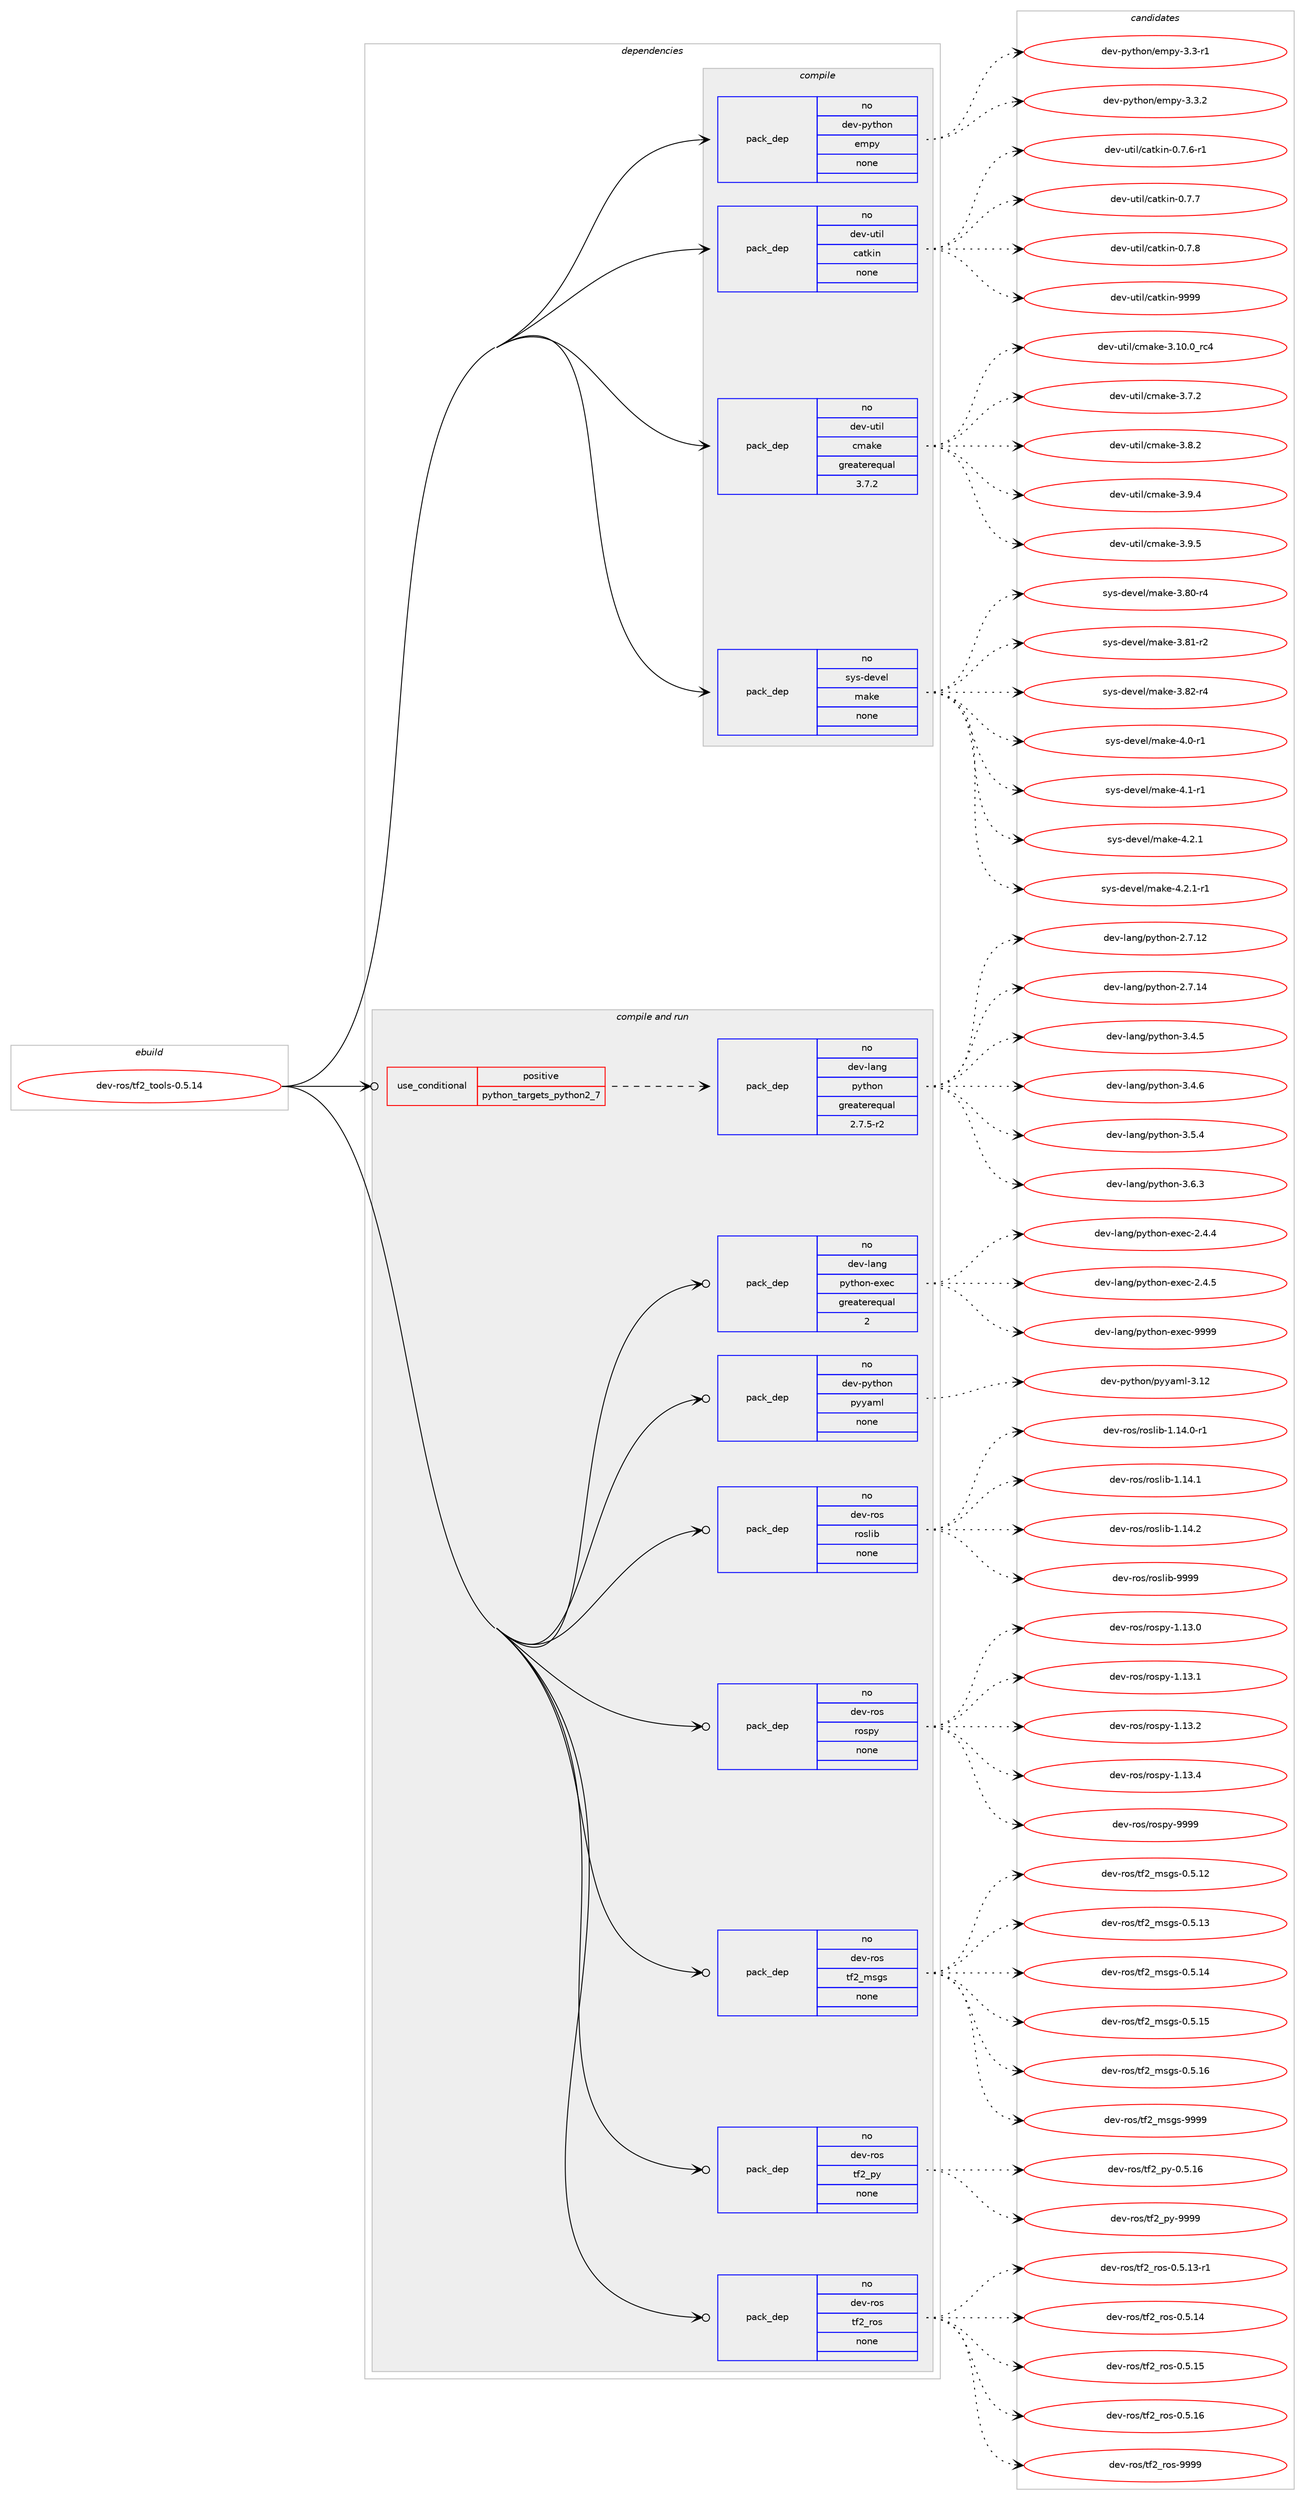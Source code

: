 digraph prolog {

# *************
# Graph options
# *************

newrank=true;
concentrate=true;
compound=true;
graph [rankdir=LR,fontname=Helvetica,fontsize=10,ranksep=1.5];#, ranksep=2.5, nodesep=0.2];
edge  [arrowhead=vee];
node  [fontname=Helvetica,fontsize=10];

# **********
# The ebuild
# **********

subgraph cluster_leftcol {
color=gray;
rank=same;
label=<<i>ebuild</i>>;
id [label="dev-ros/tf2_tools-0.5.14", color=red, width=4, href="../dev-ros/tf2_tools-0.5.14.svg"];
}

# ****************
# The dependencies
# ****************

subgraph cluster_midcol {
color=gray;
label=<<i>dependencies</i>>;
subgraph cluster_compile {
fillcolor="#eeeeee";
style=filled;
label=<<i>compile</i>>;
subgraph pack166196 {
dependency218097 [label=<<TABLE BORDER="0" CELLBORDER="1" CELLSPACING="0" CELLPADDING="4" WIDTH="220"><TR><TD ROWSPAN="6" CELLPADDING="30">pack_dep</TD></TR><TR><TD WIDTH="110">no</TD></TR><TR><TD>dev-python</TD></TR><TR><TD>empy</TD></TR><TR><TD>none</TD></TR><TR><TD></TD></TR></TABLE>>, shape=none, color=blue];
}
id:e -> dependency218097:w [weight=20,style="solid",arrowhead="vee"];
subgraph pack166197 {
dependency218098 [label=<<TABLE BORDER="0" CELLBORDER="1" CELLSPACING="0" CELLPADDING="4" WIDTH="220"><TR><TD ROWSPAN="6" CELLPADDING="30">pack_dep</TD></TR><TR><TD WIDTH="110">no</TD></TR><TR><TD>dev-util</TD></TR><TR><TD>catkin</TD></TR><TR><TD>none</TD></TR><TR><TD></TD></TR></TABLE>>, shape=none, color=blue];
}
id:e -> dependency218098:w [weight=20,style="solid",arrowhead="vee"];
subgraph pack166198 {
dependency218099 [label=<<TABLE BORDER="0" CELLBORDER="1" CELLSPACING="0" CELLPADDING="4" WIDTH="220"><TR><TD ROWSPAN="6" CELLPADDING="30">pack_dep</TD></TR><TR><TD WIDTH="110">no</TD></TR><TR><TD>dev-util</TD></TR><TR><TD>cmake</TD></TR><TR><TD>greaterequal</TD></TR><TR><TD>3.7.2</TD></TR></TABLE>>, shape=none, color=blue];
}
id:e -> dependency218099:w [weight=20,style="solid",arrowhead="vee"];
subgraph pack166199 {
dependency218100 [label=<<TABLE BORDER="0" CELLBORDER="1" CELLSPACING="0" CELLPADDING="4" WIDTH="220"><TR><TD ROWSPAN="6" CELLPADDING="30">pack_dep</TD></TR><TR><TD WIDTH="110">no</TD></TR><TR><TD>sys-devel</TD></TR><TR><TD>make</TD></TR><TR><TD>none</TD></TR><TR><TD></TD></TR></TABLE>>, shape=none, color=blue];
}
id:e -> dependency218100:w [weight=20,style="solid",arrowhead="vee"];
}
subgraph cluster_compileandrun {
fillcolor="#eeeeee";
style=filled;
label=<<i>compile and run</i>>;
subgraph cond47911 {
dependency218101 [label=<<TABLE BORDER="0" CELLBORDER="1" CELLSPACING="0" CELLPADDING="4"><TR><TD ROWSPAN="3" CELLPADDING="10">use_conditional</TD></TR><TR><TD>positive</TD></TR><TR><TD>python_targets_python2_7</TD></TR></TABLE>>, shape=none, color=red];
subgraph pack166200 {
dependency218102 [label=<<TABLE BORDER="0" CELLBORDER="1" CELLSPACING="0" CELLPADDING="4" WIDTH="220"><TR><TD ROWSPAN="6" CELLPADDING="30">pack_dep</TD></TR><TR><TD WIDTH="110">no</TD></TR><TR><TD>dev-lang</TD></TR><TR><TD>python</TD></TR><TR><TD>greaterequal</TD></TR><TR><TD>2.7.5-r2</TD></TR></TABLE>>, shape=none, color=blue];
}
dependency218101:e -> dependency218102:w [weight=20,style="dashed",arrowhead="vee"];
}
id:e -> dependency218101:w [weight=20,style="solid",arrowhead="odotvee"];
subgraph pack166201 {
dependency218103 [label=<<TABLE BORDER="0" CELLBORDER="1" CELLSPACING="0" CELLPADDING="4" WIDTH="220"><TR><TD ROWSPAN="6" CELLPADDING="30">pack_dep</TD></TR><TR><TD WIDTH="110">no</TD></TR><TR><TD>dev-lang</TD></TR><TR><TD>python-exec</TD></TR><TR><TD>greaterequal</TD></TR><TR><TD>2</TD></TR></TABLE>>, shape=none, color=blue];
}
id:e -> dependency218103:w [weight=20,style="solid",arrowhead="odotvee"];
subgraph pack166202 {
dependency218104 [label=<<TABLE BORDER="0" CELLBORDER="1" CELLSPACING="0" CELLPADDING="4" WIDTH="220"><TR><TD ROWSPAN="6" CELLPADDING="30">pack_dep</TD></TR><TR><TD WIDTH="110">no</TD></TR><TR><TD>dev-python</TD></TR><TR><TD>pyyaml</TD></TR><TR><TD>none</TD></TR><TR><TD></TD></TR></TABLE>>, shape=none, color=blue];
}
id:e -> dependency218104:w [weight=20,style="solid",arrowhead="odotvee"];
subgraph pack166203 {
dependency218105 [label=<<TABLE BORDER="0" CELLBORDER="1" CELLSPACING="0" CELLPADDING="4" WIDTH="220"><TR><TD ROWSPAN="6" CELLPADDING="30">pack_dep</TD></TR><TR><TD WIDTH="110">no</TD></TR><TR><TD>dev-ros</TD></TR><TR><TD>roslib</TD></TR><TR><TD>none</TD></TR><TR><TD></TD></TR></TABLE>>, shape=none, color=blue];
}
id:e -> dependency218105:w [weight=20,style="solid",arrowhead="odotvee"];
subgraph pack166204 {
dependency218106 [label=<<TABLE BORDER="0" CELLBORDER="1" CELLSPACING="0" CELLPADDING="4" WIDTH="220"><TR><TD ROWSPAN="6" CELLPADDING="30">pack_dep</TD></TR><TR><TD WIDTH="110">no</TD></TR><TR><TD>dev-ros</TD></TR><TR><TD>rospy</TD></TR><TR><TD>none</TD></TR><TR><TD></TD></TR></TABLE>>, shape=none, color=blue];
}
id:e -> dependency218106:w [weight=20,style="solid",arrowhead="odotvee"];
subgraph pack166205 {
dependency218107 [label=<<TABLE BORDER="0" CELLBORDER="1" CELLSPACING="0" CELLPADDING="4" WIDTH="220"><TR><TD ROWSPAN="6" CELLPADDING="30">pack_dep</TD></TR><TR><TD WIDTH="110">no</TD></TR><TR><TD>dev-ros</TD></TR><TR><TD>tf2_msgs</TD></TR><TR><TD>none</TD></TR><TR><TD></TD></TR></TABLE>>, shape=none, color=blue];
}
id:e -> dependency218107:w [weight=20,style="solid",arrowhead="odotvee"];
subgraph pack166206 {
dependency218108 [label=<<TABLE BORDER="0" CELLBORDER="1" CELLSPACING="0" CELLPADDING="4" WIDTH="220"><TR><TD ROWSPAN="6" CELLPADDING="30">pack_dep</TD></TR><TR><TD WIDTH="110">no</TD></TR><TR><TD>dev-ros</TD></TR><TR><TD>tf2_py</TD></TR><TR><TD>none</TD></TR><TR><TD></TD></TR></TABLE>>, shape=none, color=blue];
}
id:e -> dependency218108:w [weight=20,style="solid",arrowhead="odotvee"];
subgraph pack166207 {
dependency218109 [label=<<TABLE BORDER="0" CELLBORDER="1" CELLSPACING="0" CELLPADDING="4" WIDTH="220"><TR><TD ROWSPAN="6" CELLPADDING="30">pack_dep</TD></TR><TR><TD WIDTH="110">no</TD></TR><TR><TD>dev-ros</TD></TR><TR><TD>tf2_ros</TD></TR><TR><TD>none</TD></TR><TR><TD></TD></TR></TABLE>>, shape=none, color=blue];
}
id:e -> dependency218109:w [weight=20,style="solid",arrowhead="odotvee"];
}
subgraph cluster_run {
fillcolor="#eeeeee";
style=filled;
label=<<i>run</i>>;
}
}

# **************
# The candidates
# **************

subgraph cluster_choices {
rank=same;
color=gray;
label=<<i>candidates</i>>;

subgraph choice166196 {
color=black;
nodesep=1;
choice1001011184511212111610411111047101109112121455146514511449 [label="dev-python/empy-3.3-r1", color=red, width=4,href="../dev-python/empy-3.3-r1.svg"];
choice1001011184511212111610411111047101109112121455146514650 [label="dev-python/empy-3.3.2", color=red, width=4,href="../dev-python/empy-3.3.2.svg"];
dependency218097:e -> choice1001011184511212111610411111047101109112121455146514511449:w [style=dotted,weight="100"];
dependency218097:e -> choice1001011184511212111610411111047101109112121455146514650:w [style=dotted,weight="100"];
}
subgraph choice166197 {
color=black;
nodesep=1;
choice100101118451171161051084799971161071051104548465546544511449 [label="dev-util/catkin-0.7.6-r1", color=red, width=4,href="../dev-util/catkin-0.7.6-r1.svg"];
choice10010111845117116105108479997116107105110454846554655 [label="dev-util/catkin-0.7.7", color=red, width=4,href="../dev-util/catkin-0.7.7.svg"];
choice10010111845117116105108479997116107105110454846554656 [label="dev-util/catkin-0.7.8", color=red, width=4,href="../dev-util/catkin-0.7.8.svg"];
choice100101118451171161051084799971161071051104557575757 [label="dev-util/catkin-9999", color=red, width=4,href="../dev-util/catkin-9999.svg"];
dependency218098:e -> choice100101118451171161051084799971161071051104548465546544511449:w [style=dotted,weight="100"];
dependency218098:e -> choice10010111845117116105108479997116107105110454846554655:w [style=dotted,weight="100"];
dependency218098:e -> choice10010111845117116105108479997116107105110454846554656:w [style=dotted,weight="100"];
dependency218098:e -> choice100101118451171161051084799971161071051104557575757:w [style=dotted,weight="100"];
}
subgraph choice166198 {
color=black;
nodesep=1;
choice1001011184511711610510847991099710710145514649484648951149952 [label="dev-util/cmake-3.10.0_rc4", color=red, width=4,href="../dev-util/cmake-3.10.0_rc4.svg"];
choice10010111845117116105108479910997107101455146554650 [label="dev-util/cmake-3.7.2", color=red, width=4,href="../dev-util/cmake-3.7.2.svg"];
choice10010111845117116105108479910997107101455146564650 [label="dev-util/cmake-3.8.2", color=red, width=4,href="../dev-util/cmake-3.8.2.svg"];
choice10010111845117116105108479910997107101455146574652 [label="dev-util/cmake-3.9.4", color=red, width=4,href="../dev-util/cmake-3.9.4.svg"];
choice10010111845117116105108479910997107101455146574653 [label="dev-util/cmake-3.9.5", color=red, width=4,href="../dev-util/cmake-3.9.5.svg"];
dependency218099:e -> choice1001011184511711610510847991099710710145514649484648951149952:w [style=dotted,weight="100"];
dependency218099:e -> choice10010111845117116105108479910997107101455146554650:w [style=dotted,weight="100"];
dependency218099:e -> choice10010111845117116105108479910997107101455146564650:w [style=dotted,weight="100"];
dependency218099:e -> choice10010111845117116105108479910997107101455146574652:w [style=dotted,weight="100"];
dependency218099:e -> choice10010111845117116105108479910997107101455146574653:w [style=dotted,weight="100"];
}
subgraph choice166199 {
color=black;
nodesep=1;
choice11512111545100101118101108471099710710145514656484511452 [label="sys-devel/make-3.80-r4", color=red, width=4,href="../sys-devel/make-3.80-r4.svg"];
choice11512111545100101118101108471099710710145514656494511450 [label="sys-devel/make-3.81-r2", color=red, width=4,href="../sys-devel/make-3.81-r2.svg"];
choice11512111545100101118101108471099710710145514656504511452 [label="sys-devel/make-3.82-r4", color=red, width=4,href="../sys-devel/make-3.82-r4.svg"];
choice115121115451001011181011084710997107101455246484511449 [label="sys-devel/make-4.0-r1", color=red, width=4,href="../sys-devel/make-4.0-r1.svg"];
choice115121115451001011181011084710997107101455246494511449 [label="sys-devel/make-4.1-r1", color=red, width=4,href="../sys-devel/make-4.1-r1.svg"];
choice115121115451001011181011084710997107101455246504649 [label="sys-devel/make-4.2.1", color=red, width=4,href="../sys-devel/make-4.2.1.svg"];
choice1151211154510010111810110847109971071014552465046494511449 [label="sys-devel/make-4.2.1-r1", color=red, width=4,href="../sys-devel/make-4.2.1-r1.svg"];
dependency218100:e -> choice11512111545100101118101108471099710710145514656484511452:w [style=dotted,weight="100"];
dependency218100:e -> choice11512111545100101118101108471099710710145514656494511450:w [style=dotted,weight="100"];
dependency218100:e -> choice11512111545100101118101108471099710710145514656504511452:w [style=dotted,weight="100"];
dependency218100:e -> choice115121115451001011181011084710997107101455246484511449:w [style=dotted,weight="100"];
dependency218100:e -> choice115121115451001011181011084710997107101455246494511449:w [style=dotted,weight="100"];
dependency218100:e -> choice115121115451001011181011084710997107101455246504649:w [style=dotted,weight="100"];
dependency218100:e -> choice1151211154510010111810110847109971071014552465046494511449:w [style=dotted,weight="100"];
}
subgraph choice166200 {
color=black;
nodesep=1;
choice10010111845108971101034711212111610411111045504655464950 [label="dev-lang/python-2.7.12", color=red, width=4,href="../dev-lang/python-2.7.12.svg"];
choice10010111845108971101034711212111610411111045504655464952 [label="dev-lang/python-2.7.14", color=red, width=4,href="../dev-lang/python-2.7.14.svg"];
choice100101118451089711010347112121116104111110455146524653 [label="dev-lang/python-3.4.5", color=red, width=4,href="../dev-lang/python-3.4.5.svg"];
choice100101118451089711010347112121116104111110455146524654 [label="dev-lang/python-3.4.6", color=red, width=4,href="../dev-lang/python-3.4.6.svg"];
choice100101118451089711010347112121116104111110455146534652 [label="dev-lang/python-3.5.4", color=red, width=4,href="../dev-lang/python-3.5.4.svg"];
choice100101118451089711010347112121116104111110455146544651 [label="dev-lang/python-3.6.3", color=red, width=4,href="../dev-lang/python-3.6.3.svg"];
dependency218102:e -> choice10010111845108971101034711212111610411111045504655464950:w [style=dotted,weight="100"];
dependency218102:e -> choice10010111845108971101034711212111610411111045504655464952:w [style=dotted,weight="100"];
dependency218102:e -> choice100101118451089711010347112121116104111110455146524653:w [style=dotted,weight="100"];
dependency218102:e -> choice100101118451089711010347112121116104111110455146524654:w [style=dotted,weight="100"];
dependency218102:e -> choice100101118451089711010347112121116104111110455146534652:w [style=dotted,weight="100"];
dependency218102:e -> choice100101118451089711010347112121116104111110455146544651:w [style=dotted,weight="100"];
}
subgraph choice166201 {
color=black;
nodesep=1;
choice1001011184510897110103471121211161041111104510112010199455046524652 [label="dev-lang/python-exec-2.4.4", color=red, width=4,href="../dev-lang/python-exec-2.4.4.svg"];
choice1001011184510897110103471121211161041111104510112010199455046524653 [label="dev-lang/python-exec-2.4.5", color=red, width=4,href="../dev-lang/python-exec-2.4.5.svg"];
choice10010111845108971101034711212111610411111045101120101994557575757 [label="dev-lang/python-exec-9999", color=red, width=4,href="../dev-lang/python-exec-9999.svg"];
dependency218103:e -> choice1001011184510897110103471121211161041111104510112010199455046524652:w [style=dotted,weight="100"];
dependency218103:e -> choice1001011184510897110103471121211161041111104510112010199455046524653:w [style=dotted,weight="100"];
dependency218103:e -> choice10010111845108971101034711212111610411111045101120101994557575757:w [style=dotted,weight="100"];
}
subgraph choice166202 {
color=black;
nodesep=1;
choice1001011184511212111610411111047112121121971091084551464950 [label="dev-python/pyyaml-3.12", color=red, width=4,href="../dev-python/pyyaml-3.12.svg"];
dependency218104:e -> choice1001011184511212111610411111047112121121971091084551464950:w [style=dotted,weight="100"];
}
subgraph choice166203 {
color=black;
nodesep=1;
choice100101118451141111154711411111510810598454946495246484511449 [label="dev-ros/roslib-1.14.0-r1", color=red, width=4,href="../dev-ros/roslib-1.14.0-r1.svg"];
choice10010111845114111115471141111151081059845494649524649 [label="dev-ros/roslib-1.14.1", color=red, width=4,href="../dev-ros/roslib-1.14.1.svg"];
choice10010111845114111115471141111151081059845494649524650 [label="dev-ros/roslib-1.14.2", color=red, width=4,href="../dev-ros/roslib-1.14.2.svg"];
choice1001011184511411111547114111115108105984557575757 [label="dev-ros/roslib-9999", color=red, width=4,href="../dev-ros/roslib-9999.svg"];
dependency218105:e -> choice100101118451141111154711411111510810598454946495246484511449:w [style=dotted,weight="100"];
dependency218105:e -> choice10010111845114111115471141111151081059845494649524649:w [style=dotted,weight="100"];
dependency218105:e -> choice10010111845114111115471141111151081059845494649524650:w [style=dotted,weight="100"];
dependency218105:e -> choice1001011184511411111547114111115108105984557575757:w [style=dotted,weight="100"];
}
subgraph choice166204 {
color=black;
nodesep=1;
choice100101118451141111154711411111511212145494649514648 [label="dev-ros/rospy-1.13.0", color=red, width=4,href="../dev-ros/rospy-1.13.0.svg"];
choice100101118451141111154711411111511212145494649514649 [label="dev-ros/rospy-1.13.1", color=red, width=4,href="../dev-ros/rospy-1.13.1.svg"];
choice100101118451141111154711411111511212145494649514650 [label="dev-ros/rospy-1.13.2", color=red, width=4,href="../dev-ros/rospy-1.13.2.svg"];
choice100101118451141111154711411111511212145494649514652 [label="dev-ros/rospy-1.13.4", color=red, width=4,href="../dev-ros/rospy-1.13.4.svg"];
choice10010111845114111115471141111151121214557575757 [label="dev-ros/rospy-9999", color=red, width=4,href="../dev-ros/rospy-9999.svg"];
dependency218106:e -> choice100101118451141111154711411111511212145494649514648:w [style=dotted,weight="100"];
dependency218106:e -> choice100101118451141111154711411111511212145494649514649:w [style=dotted,weight="100"];
dependency218106:e -> choice100101118451141111154711411111511212145494649514650:w [style=dotted,weight="100"];
dependency218106:e -> choice100101118451141111154711411111511212145494649514652:w [style=dotted,weight="100"];
dependency218106:e -> choice10010111845114111115471141111151121214557575757:w [style=dotted,weight="100"];
}
subgraph choice166205 {
color=black;
nodesep=1;
choice1001011184511411111547116102509510911510311545484653464950 [label="dev-ros/tf2_msgs-0.5.12", color=red, width=4,href="../dev-ros/tf2_msgs-0.5.12.svg"];
choice1001011184511411111547116102509510911510311545484653464951 [label="dev-ros/tf2_msgs-0.5.13", color=red, width=4,href="../dev-ros/tf2_msgs-0.5.13.svg"];
choice1001011184511411111547116102509510911510311545484653464952 [label="dev-ros/tf2_msgs-0.5.14", color=red, width=4,href="../dev-ros/tf2_msgs-0.5.14.svg"];
choice1001011184511411111547116102509510911510311545484653464953 [label="dev-ros/tf2_msgs-0.5.15", color=red, width=4,href="../dev-ros/tf2_msgs-0.5.15.svg"];
choice1001011184511411111547116102509510911510311545484653464954 [label="dev-ros/tf2_msgs-0.5.16", color=red, width=4,href="../dev-ros/tf2_msgs-0.5.16.svg"];
choice100101118451141111154711610250951091151031154557575757 [label="dev-ros/tf2_msgs-9999", color=red, width=4,href="../dev-ros/tf2_msgs-9999.svg"];
dependency218107:e -> choice1001011184511411111547116102509510911510311545484653464950:w [style=dotted,weight="100"];
dependency218107:e -> choice1001011184511411111547116102509510911510311545484653464951:w [style=dotted,weight="100"];
dependency218107:e -> choice1001011184511411111547116102509510911510311545484653464952:w [style=dotted,weight="100"];
dependency218107:e -> choice1001011184511411111547116102509510911510311545484653464953:w [style=dotted,weight="100"];
dependency218107:e -> choice1001011184511411111547116102509510911510311545484653464954:w [style=dotted,weight="100"];
dependency218107:e -> choice100101118451141111154711610250951091151031154557575757:w [style=dotted,weight="100"];
}
subgraph choice166206 {
color=black;
nodesep=1;
choice1001011184511411111547116102509511212145484653464954 [label="dev-ros/tf2_py-0.5.16", color=red, width=4,href="../dev-ros/tf2_py-0.5.16.svg"];
choice100101118451141111154711610250951121214557575757 [label="dev-ros/tf2_py-9999", color=red, width=4,href="../dev-ros/tf2_py-9999.svg"];
dependency218108:e -> choice1001011184511411111547116102509511212145484653464954:w [style=dotted,weight="100"];
dependency218108:e -> choice100101118451141111154711610250951121214557575757:w [style=dotted,weight="100"];
}
subgraph choice166207 {
color=black;
nodesep=1;
choice10010111845114111115471161025095114111115454846534649514511449 [label="dev-ros/tf2_ros-0.5.13-r1", color=red, width=4,href="../dev-ros/tf2_ros-0.5.13-r1.svg"];
choice1001011184511411111547116102509511411111545484653464952 [label="dev-ros/tf2_ros-0.5.14", color=red, width=4,href="../dev-ros/tf2_ros-0.5.14.svg"];
choice1001011184511411111547116102509511411111545484653464953 [label="dev-ros/tf2_ros-0.5.15", color=red, width=4,href="../dev-ros/tf2_ros-0.5.15.svg"];
choice1001011184511411111547116102509511411111545484653464954 [label="dev-ros/tf2_ros-0.5.16", color=red, width=4,href="../dev-ros/tf2_ros-0.5.16.svg"];
choice100101118451141111154711610250951141111154557575757 [label="dev-ros/tf2_ros-9999", color=red, width=4,href="../dev-ros/tf2_ros-9999.svg"];
dependency218109:e -> choice10010111845114111115471161025095114111115454846534649514511449:w [style=dotted,weight="100"];
dependency218109:e -> choice1001011184511411111547116102509511411111545484653464952:w [style=dotted,weight="100"];
dependency218109:e -> choice1001011184511411111547116102509511411111545484653464953:w [style=dotted,weight="100"];
dependency218109:e -> choice1001011184511411111547116102509511411111545484653464954:w [style=dotted,weight="100"];
dependency218109:e -> choice100101118451141111154711610250951141111154557575757:w [style=dotted,weight="100"];
}
}

}

